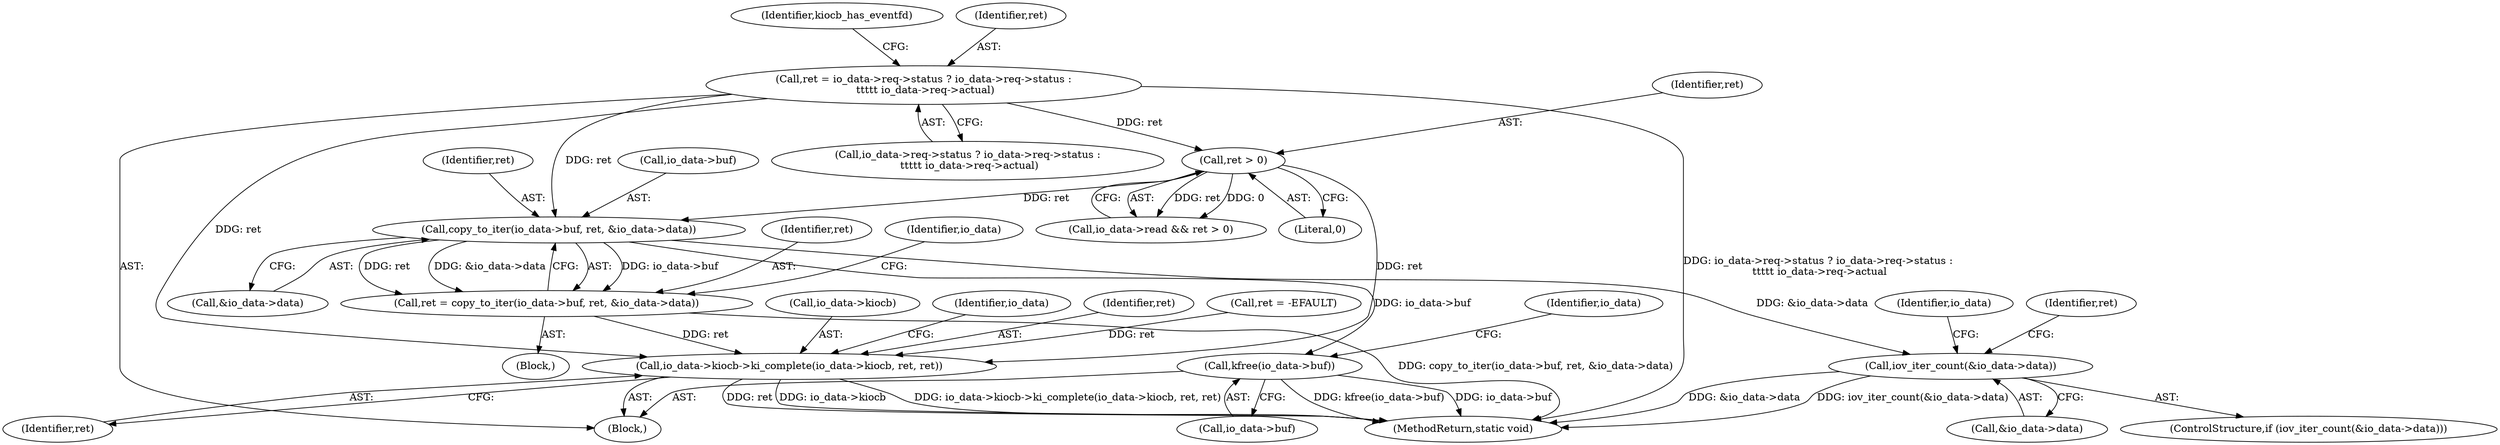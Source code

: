 digraph "0_linux_38740a5b87d53ceb89eb2c970150f6e94e00373a@API" {
"1000147" [label="(Call,copy_to_iter(io_data->buf, ret, &io_data->data))"];
"1000104" [label="(Call,ret = io_data->req->status ? io_data->req->status :\n \t\t\t\t\t io_data->req->actual)"];
"1000137" [label="(Call,ret > 0)"];
"1000145" [label="(Call,ret = copy_to_iter(io_data->buf, ret, &io_data->data))"];
"1000170" [label="(Call,io_data->kiocb->ki_complete(io_data->kiocb, ret, ret))"];
"1000157" [label="(Call,iov_iter_count(&io_data->data))"];
"1000207" [label="(Call,kfree(io_data->buf))"];
"1000133" [label="(Call,io_data->read && ret > 0)"];
"1000124" [label="(Identifier,kiocb_has_eventfd)"];
"1000156" [label="(ControlStructure,if (iov_iter_count(&io_data->data)))"];
"1000137" [label="(Call,ret > 0)"];
"1000168" [label="(Identifier,io_data)"];
"1000152" [label="(Call,&io_data->data)"];
"1000212" [label="(Identifier,io_data)"];
"1000174" [label="(Identifier,ret)"];
"1000140" [label="(Block,)"];
"1000105" [label="(Identifier,ret)"];
"1000162" [label="(Call,ret = -EFAULT)"];
"1000145" [label="(Call,ret = copy_to_iter(io_data->buf, ret, &io_data->data))"];
"1000171" [label="(Call,io_data->kiocb)"];
"1000138" [label="(Identifier,ret)"];
"1000157" [label="(Call,iov_iter_count(&io_data->data))"];
"1000213" [label="(MethodReturn,static void)"];
"1000170" [label="(Call,io_data->kiocb->ki_complete(io_data->kiocb, ret, ret))"];
"1000146" [label="(Identifier,ret)"];
"1000106" [label="(Call,io_data->req->status ? io_data->req->status :\n \t\t\t\t\t io_data->req->actual)"];
"1000139" [label="(Literal,0)"];
"1000175" [label="(Identifier,ret)"];
"1000158" [label="(Call,&io_data->data)"];
"1000148" [label="(Call,io_data->buf)"];
"1000180" [label="(Identifier,io_data)"];
"1000102" [label="(Block,)"];
"1000163" [label="(Identifier,ret)"];
"1000208" [label="(Call,io_data->buf)"];
"1000147" [label="(Call,copy_to_iter(io_data->buf, ret, &io_data->data))"];
"1000160" [label="(Identifier,io_data)"];
"1000104" [label="(Call,ret = io_data->req->status ? io_data->req->status :\n \t\t\t\t\t io_data->req->actual)"];
"1000151" [label="(Identifier,ret)"];
"1000207" [label="(Call,kfree(io_data->buf))"];
"1000147" -> "1000145"  [label="AST: "];
"1000147" -> "1000152"  [label="CFG: "];
"1000148" -> "1000147"  [label="AST: "];
"1000151" -> "1000147"  [label="AST: "];
"1000152" -> "1000147"  [label="AST: "];
"1000145" -> "1000147"  [label="CFG: "];
"1000147" -> "1000145"  [label="DDG: io_data->buf"];
"1000147" -> "1000145"  [label="DDG: ret"];
"1000147" -> "1000145"  [label="DDG: &io_data->data"];
"1000104" -> "1000147"  [label="DDG: ret"];
"1000137" -> "1000147"  [label="DDG: ret"];
"1000147" -> "1000157"  [label="DDG: &io_data->data"];
"1000147" -> "1000207"  [label="DDG: io_data->buf"];
"1000104" -> "1000102"  [label="AST: "];
"1000104" -> "1000106"  [label="CFG: "];
"1000105" -> "1000104"  [label="AST: "];
"1000106" -> "1000104"  [label="AST: "];
"1000124" -> "1000104"  [label="CFG: "];
"1000104" -> "1000213"  [label="DDG: io_data->req->status ? io_data->req->status :\n \t\t\t\t\t io_data->req->actual"];
"1000104" -> "1000137"  [label="DDG: ret"];
"1000104" -> "1000170"  [label="DDG: ret"];
"1000137" -> "1000133"  [label="AST: "];
"1000137" -> "1000139"  [label="CFG: "];
"1000138" -> "1000137"  [label="AST: "];
"1000139" -> "1000137"  [label="AST: "];
"1000133" -> "1000137"  [label="CFG: "];
"1000137" -> "1000133"  [label="DDG: ret"];
"1000137" -> "1000133"  [label="DDG: 0"];
"1000137" -> "1000170"  [label="DDG: ret"];
"1000145" -> "1000140"  [label="AST: "];
"1000146" -> "1000145"  [label="AST: "];
"1000160" -> "1000145"  [label="CFG: "];
"1000145" -> "1000213"  [label="DDG: copy_to_iter(io_data->buf, ret, &io_data->data)"];
"1000145" -> "1000170"  [label="DDG: ret"];
"1000170" -> "1000102"  [label="AST: "];
"1000170" -> "1000175"  [label="CFG: "];
"1000171" -> "1000170"  [label="AST: "];
"1000174" -> "1000170"  [label="AST: "];
"1000175" -> "1000170"  [label="AST: "];
"1000180" -> "1000170"  [label="CFG: "];
"1000170" -> "1000213"  [label="DDG: io_data->kiocb"];
"1000170" -> "1000213"  [label="DDG: io_data->kiocb->ki_complete(io_data->kiocb, ret, ret)"];
"1000170" -> "1000213"  [label="DDG: ret"];
"1000162" -> "1000170"  [label="DDG: ret"];
"1000157" -> "1000156"  [label="AST: "];
"1000157" -> "1000158"  [label="CFG: "];
"1000158" -> "1000157"  [label="AST: "];
"1000163" -> "1000157"  [label="CFG: "];
"1000168" -> "1000157"  [label="CFG: "];
"1000157" -> "1000213"  [label="DDG: iov_iter_count(&io_data->data)"];
"1000157" -> "1000213"  [label="DDG: &io_data->data"];
"1000207" -> "1000102"  [label="AST: "];
"1000207" -> "1000208"  [label="CFG: "];
"1000208" -> "1000207"  [label="AST: "];
"1000212" -> "1000207"  [label="CFG: "];
"1000207" -> "1000213"  [label="DDG: io_data->buf"];
"1000207" -> "1000213"  [label="DDG: kfree(io_data->buf)"];
}
